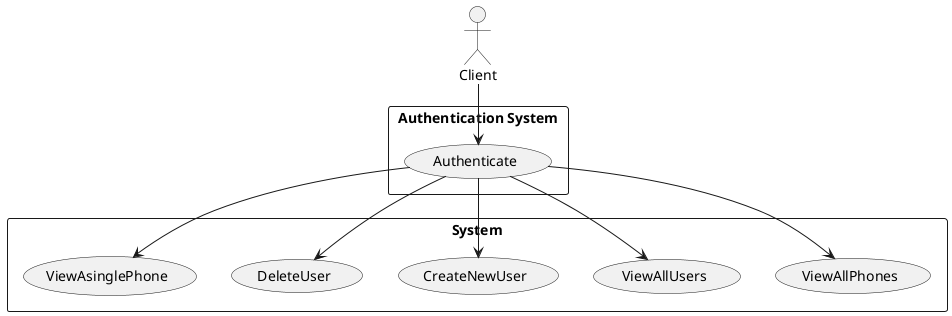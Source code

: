 @startuml

actor Client
rectangle "Authentication System" {
    usecase Authenticate
}

rectangle System {
    usecase ViewAllPhones
    usecase ViewAllUsers
    usecase CreateNewUser
    usecase DeleteUser
    usecase ViewAsinglePhone
}

Client --> Authenticate
Authenticate --> (ViewAllPhones)
Authenticate --> (ViewAsinglePhone)
Authenticate --> (ViewAllUsers)
Authenticate --> (CreateNewUser)
Authenticate --> (DeleteUser)

@enduml
